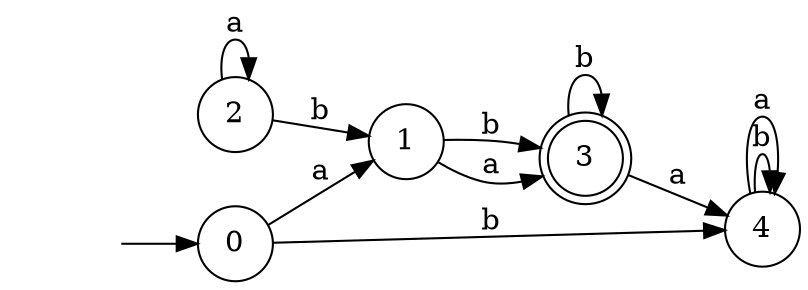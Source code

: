 digraph {
  rankdir=LR;
  0 [label="0", shape = circle];
  0 -> 4 [label="b"];
  0 -> 1 [label="a"];
  1 [label="1", shape = circle];
  1 -> 3 [label="b"];
  1 -> 3 [label="a"];
  2 [label="2", shape = circle];
  2 -> 1 [label="b"];
  2 -> 2 [label="a"];
  3 [label="3", shape = doublecircle];
  3 -> 3 [label="b"];
  3 -> 4 [label="a"];
  4 [label="4", shape = circle];
  4 -> 4 [label="b"];
  4 -> 4 [label="a"];
  5 [label="", shape = plaintext];
  5 -> 0 [label=""];
}
